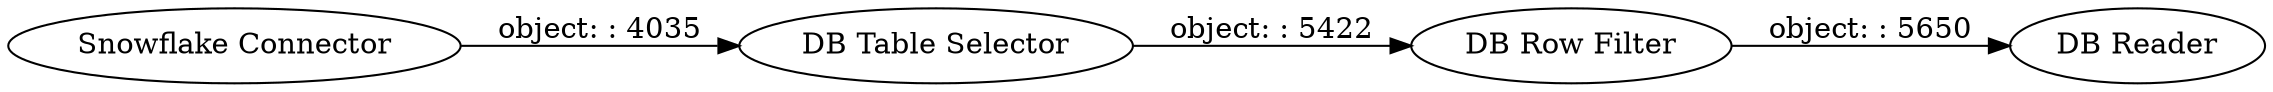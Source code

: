 digraph {
	"4988754126904172726_4" [label="DB Row Filter"]
	"4988754126904172726_1" [label="Snowflake Connector"]
	"4988754126904172726_2" [label="DB Table Selector"]
	"4988754126904172726_3" [label="DB Reader"]
	"4988754126904172726_4" -> "4988754126904172726_3" [label="object: : 5650"]
	"4988754126904172726_1" -> "4988754126904172726_2" [label="object: : 4035"]
	"4988754126904172726_2" -> "4988754126904172726_4" [label="object: : 5422"]
	rankdir=LR
}
